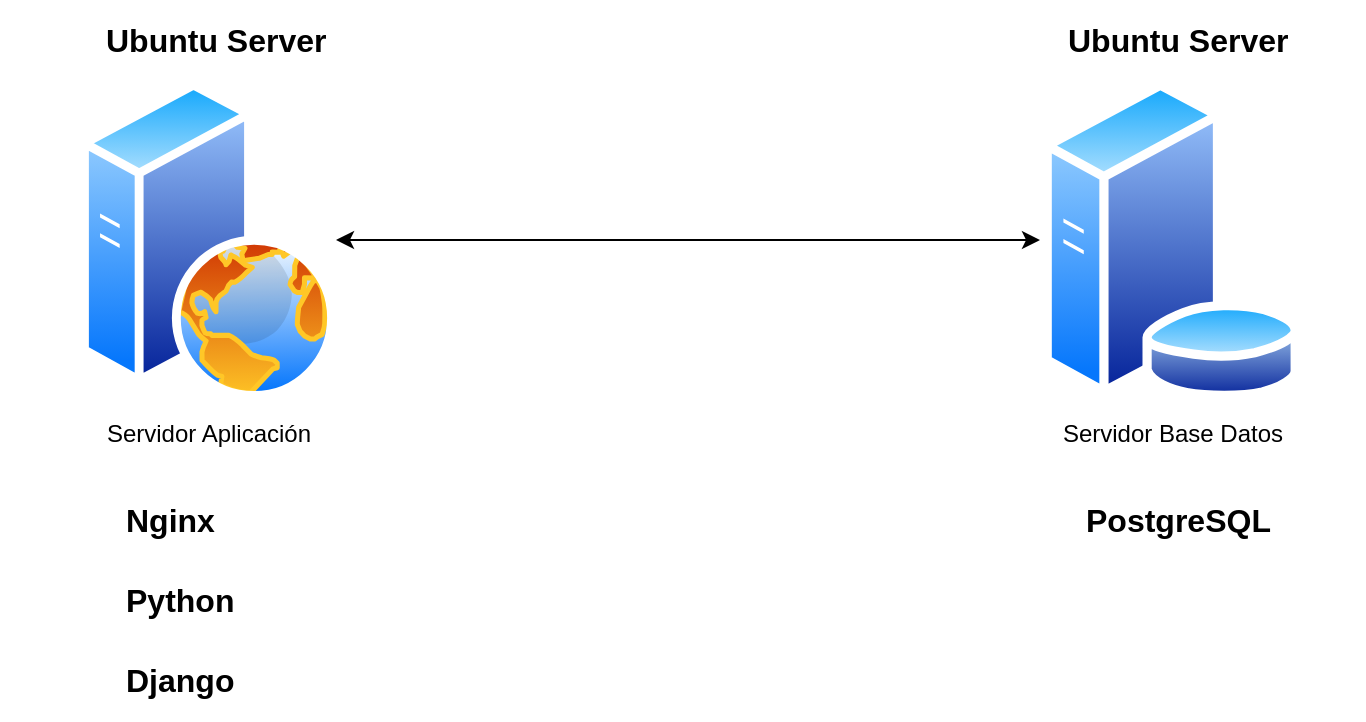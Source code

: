 <mxfile version="21.6.1" type="github">
  <diagram name="Página-1" id="E2DeyIWBvKsosaApuANX">
    <mxGraphModel dx="1434" dy="822" grid="1" gridSize="10" guides="1" tooltips="1" connect="1" arrows="1" fold="1" page="1" pageScale="1" pageWidth="1169" pageHeight="827" math="0" shadow="0">
      <root>
        <mxCell id="0" />
        <mxCell id="1" parent="0" />
        <mxCell id="EfnBLpvz0mP17-hIcZR4-3" style="edgeStyle=orthogonalEdgeStyle;rounded=0;orthogonalLoop=1;jettySize=auto;html=1;entryX=0;entryY=0.5;entryDx=0;entryDy=0;startArrow=classic;startFill=1;" edge="1" parent="1" source="EfnBLpvz0mP17-hIcZR4-1" target="EfnBLpvz0mP17-hIcZR4-2">
          <mxGeometry relative="1" as="geometry" />
        </mxCell>
        <mxCell id="EfnBLpvz0mP17-hIcZR4-1" value="Servidor Aplicación" style="image;aspect=fixed;perimeter=ellipsePerimeter;html=1;align=center;shadow=0;dashed=0;spacingTop=3;image=img/lib/active_directory/web_server.svg;" vertex="1" parent="1">
          <mxGeometry x="279" y="160" width="128" height="160" as="geometry" />
        </mxCell>
        <mxCell id="EfnBLpvz0mP17-hIcZR4-2" value="Servidor Base Datos" style="image;aspect=fixed;perimeter=ellipsePerimeter;html=1;align=center;shadow=0;dashed=0;spacingTop=3;image=img/lib/active_directory/database_server.svg;" vertex="1" parent="1">
          <mxGeometry x="759" y="160" width="131.2" height="160" as="geometry" />
        </mxCell>
        <mxCell id="EfnBLpvz0mP17-hIcZR4-5" value="Python" style="text;html=1;strokeColor=none;fillColor=none;align=left;verticalAlign=middle;whiteSpace=wrap;rounded=0;fontSize=16;fontStyle=1" vertex="1" parent="1">
          <mxGeometry x="300" y="405" width="60" height="30" as="geometry" />
        </mxCell>
        <mxCell id="EfnBLpvz0mP17-hIcZR4-6" value="" style="shape=image;verticalLabelPosition=bottom;labelBackgroundColor=default;verticalAlign=top;aspect=fixed;imageAspect=0;image=https://cdn.icon-icons.com/icons2/2107/PNG/512/file_type_django_icon_130645.png;" vertex="1" parent="1">
          <mxGeometry x="239" y="440" width="40" height="40" as="geometry" />
        </mxCell>
        <mxCell id="EfnBLpvz0mP17-hIcZR4-7" value="Django" style="text;html=1;strokeColor=none;fillColor=none;align=left;verticalAlign=middle;whiteSpace=wrap;rounded=0;fontSize=16;fontStyle=1" vertex="1" parent="1">
          <mxGeometry x="300" y="445" width="60" height="30" as="geometry" />
        </mxCell>
        <mxCell id="EfnBLpvz0mP17-hIcZR4-8" value="" style="shape=image;verticalLabelPosition=bottom;labelBackgroundColor=default;verticalAlign=top;aspect=fixed;imageAspect=0;image=https://cdn.icon-icons.com/icons2/2699/PNG/512/nginx_logo_icon_169915.png;" vertex="1" parent="1">
          <mxGeometry x="239" y="360" width="40" height="40" as="geometry" />
        </mxCell>
        <mxCell id="EfnBLpvz0mP17-hIcZR4-9" value="Nginx" style="text;html=1;strokeColor=none;fillColor=none;align=left;verticalAlign=middle;whiteSpace=wrap;rounded=0;fontSize=16;fontStyle=1" vertex="1" parent="1">
          <mxGeometry x="300" y="365" width="60" height="30" as="geometry" />
        </mxCell>
        <mxCell id="EfnBLpvz0mP17-hIcZR4-10" value="" style="shape=image;verticalLabelPosition=bottom;labelBackgroundColor=default;verticalAlign=top;aspect=fixed;imageAspect=0;image=https://cdn.icon-icons.com/icons2/1508/PNG/512/python_104451.png;" vertex="1" parent="1">
          <mxGeometry x="240" y="400" width="40" height="40" as="geometry" />
        </mxCell>
        <mxCell id="EfnBLpvz0mP17-hIcZR4-11" value="" style="shape=image;verticalLabelPosition=bottom;labelBackgroundColor=default;verticalAlign=top;aspect=fixed;imageAspect=0;image=https://cdn-icons-png.flaticon.com/512/888/888879.png;" vertex="1" parent="1">
          <mxGeometry x="239" y="120" width="40" height="40" as="geometry" />
        </mxCell>
        <mxCell id="EfnBLpvz0mP17-hIcZR4-12" value="Ubuntu Server" style="text;html=1;strokeColor=none;fillColor=none;align=left;verticalAlign=middle;whiteSpace=wrap;rounded=0;fontSize=16;fontStyle=1" vertex="1" parent="1">
          <mxGeometry x="290" y="125" width="150" height="30" as="geometry" />
        </mxCell>
        <mxCell id="EfnBLpvz0mP17-hIcZR4-13" value="" style="shape=image;verticalLabelPosition=bottom;labelBackgroundColor=default;verticalAlign=top;aspect=fixed;imageAspect=0;image=https://cdn-icons-png.flaticon.com/512/888/888879.png;" vertex="1" parent="1">
          <mxGeometry x="720" y="120" width="40" height="40" as="geometry" />
        </mxCell>
        <mxCell id="EfnBLpvz0mP17-hIcZR4-14" value="Ubuntu Server" style="text;html=1;strokeColor=none;fillColor=none;align=left;verticalAlign=middle;whiteSpace=wrap;rounded=0;fontSize=16;fontStyle=1" vertex="1" parent="1">
          <mxGeometry x="771" y="125" width="150" height="30" as="geometry" />
        </mxCell>
        <mxCell id="EfnBLpvz0mP17-hIcZR4-16" value="" style="shape=image;verticalLabelPosition=bottom;labelBackgroundColor=default;verticalAlign=top;aspect=fixed;imageAspect=0;image=https://cdn.icon-icons.com/icons2/2415/PNG/512/postgresql_original_wordmark_logo_icon_146392.png;" vertex="1" parent="1">
          <mxGeometry x="719" y="360" width="40" height="40" as="geometry" />
        </mxCell>
        <mxCell id="EfnBLpvz0mP17-hIcZR4-17" value="PostgreSQL" style="text;html=1;strokeColor=none;fillColor=none;align=left;verticalAlign=middle;whiteSpace=wrap;rounded=0;fontSize=16;fontStyle=1" vertex="1" parent="1">
          <mxGeometry x="780" y="365" width="100" height="30" as="geometry" />
        </mxCell>
      </root>
    </mxGraphModel>
  </diagram>
</mxfile>
